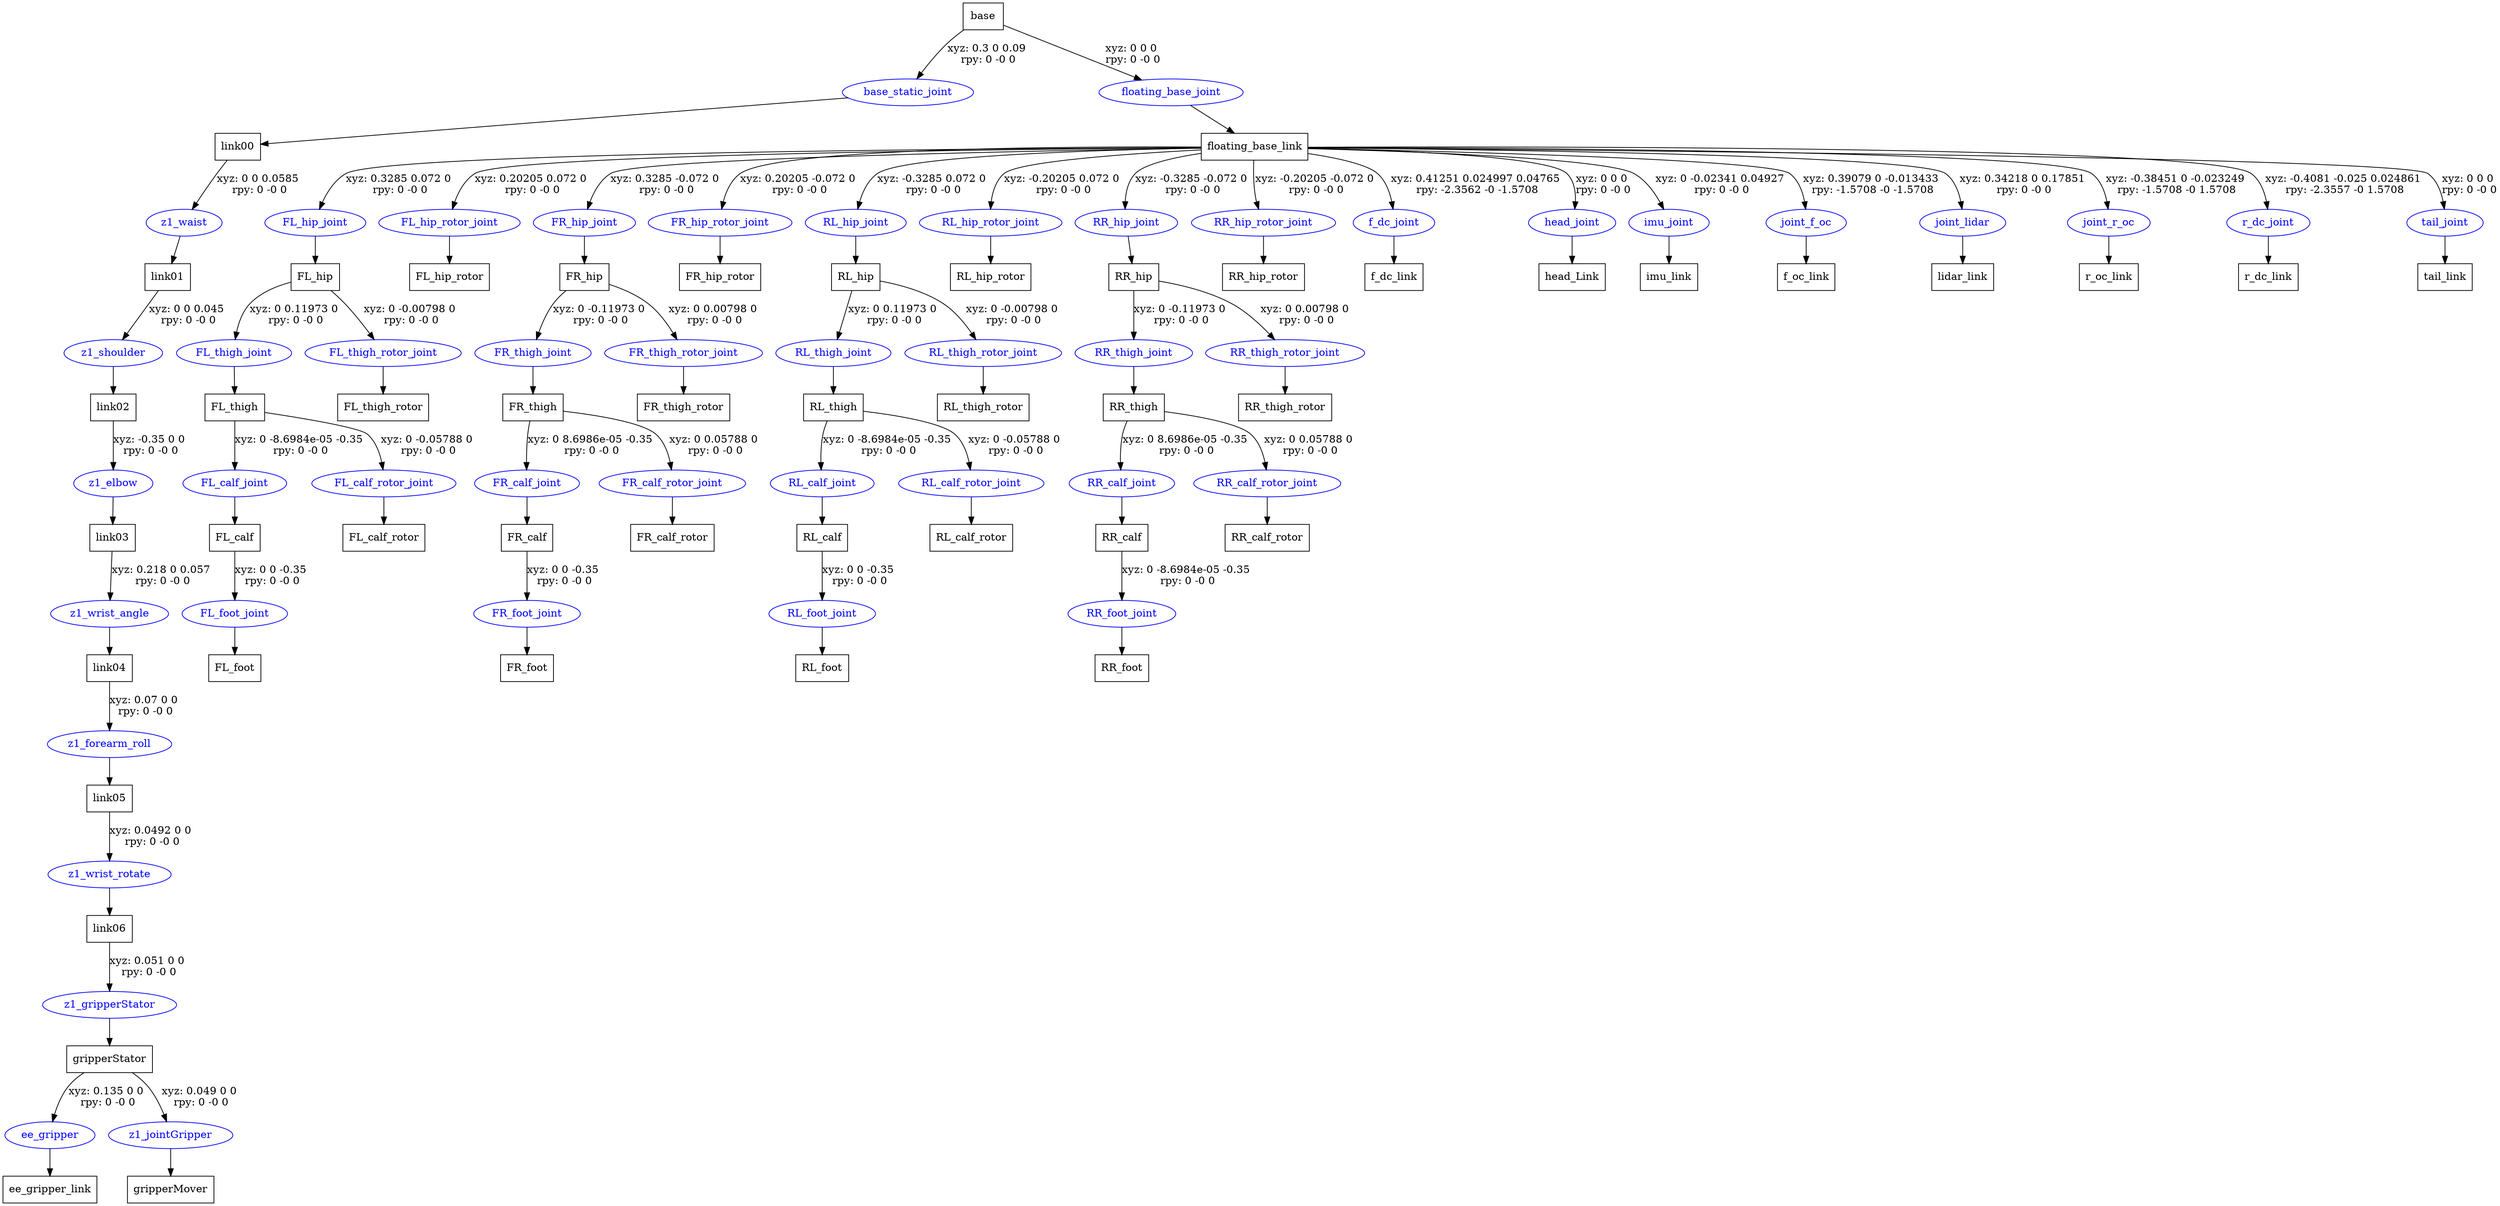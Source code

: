digraph G {
node [shape=box];
"base" [label="base"];
"link00" [label="link00"];
"link01" [label="link01"];
"link02" [label="link02"];
"link03" [label="link03"];
"link04" [label="link04"];
"link05" [label="link05"];
"link06" [label="link06"];
"gripperStator" [label="gripperStator"];
"ee_gripper_link" [label="ee_gripper_link"];
"gripperMover" [label="gripperMover"];
"floating_base_link" [label="floating_base_link"];
"FL_hip" [label="FL_hip"];
"FL_thigh" [label="FL_thigh"];
"FL_calf" [label="FL_calf"];
"FL_foot" [label="FL_foot"];
"FL_calf_rotor" [label="FL_calf_rotor"];
"FL_thigh_rotor" [label="FL_thigh_rotor"];
"FL_hip_rotor" [label="FL_hip_rotor"];
"FR_hip" [label="FR_hip"];
"FR_thigh" [label="FR_thigh"];
"FR_calf" [label="FR_calf"];
"FR_foot" [label="FR_foot"];
"FR_calf_rotor" [label="FR_calf_rotor"];
"FR_thigh_rotor" [label="FR_thigh_rotor"];
"FR_hip_rotor" [label="FR_hip_rotor"];
"RL_hip" [label="RL_hip"];
"RL_thigh" [label="RL_thigh"];
"RL_calf" [label="RL_calf"];
"RL_foot" [label="RL_foot"];
"RL_calf_rotor" [label="RL_calf_rotor"];
"RL_thigh_rotor" [label="RL_thigh_rotor"];
"RL_hip_rotor" [label="RL_hip_rotor"];
"RR_hip" [label="RR_hip"];
"RR_thigh" [label="RR_thigh"];
"RR_calf" [label="RR_calf"];
"RR_foot" [label="RR_foot"];
"RR_calf_rotor" [label="RR_calf_rotor"];
"RR_thigh_rotor" [label="RR_thigh_rotor"];
"RR_hip_rotor" [label="RR_hip_rotor"];
"f_dc_link" [label="f_dc_link"];
"head_Link" [label="head_Link"];
"imu_link" [label="imu_link"];
"f_oc_link" [label="f_oc_link"];
"lidar_link" [label="lidar_link"];
"r_oc_link" [label="r_oc_link"];
"r_dc_link" [label="r_dc_link"];
"tail_link" [label="tail_link"];
node [shape=ellipse, color=blue, fontcolor=blue];
"base" -> "base_static_joint" [label="xyz: 0.3 0 0.09 \nrpy: 0 -0 0"]
"base_static_joint" -> "link00"
"link00" -> "z1_waist" [label="xyz: 0 0 0.0585 \nrpy: 0 -0 0"]
"z1_waist" -> "link01"
"link01" -> "z1_shoulder" [label="xyz: 0 0 0.045 \nrpy: 0 -0 0"]
"z1_shoulder" -> "link02"
"link02" -> "z1_elbow" [label="xyz: -0.35 0 0 \nrpy: 0 -0 0"]
"z1_elbow" -> "link03"
"link03" -> "z1_wrist_angle" [label="xyz: 0.218 0 0.057 \nrpy: 0 -0 0"]
"z1_wrist_angle" -> "link04"
"link04" -> "z1_forearm_roll" [label="xyz: 0.07 0 0 \nrpy: 0 -0 0"]
"z1_forearm_roll" -> "link05"
"link05" -> "z1_wrist_rotate" [label="xyz: 0.0492 0 0 \nrpy: 0 -0 0"]
"z1_wrist_rotate" -> "link06"
"link06" -> "z1_gripperStator" [label="xyz: 0.051 0 0 \nrpy: 0 -0 0"]
"z1_gripperStator" -> "gripperStator"
"gripperStator" -> "ee_gripper" [label="xyz: 0.135 0 0 \nrpy: 0 -0 0"]
"ee_gripper" -> "ee_gripper_link"
"gripperStator" -> "z1_jointGripper" [label="xyz: 0.049 0 0 \nrpy: 0 -0 0"]
"z1_jointGripper" -> "gripperMover"
"base" -> "floating_base_joint" [label="xyz: 0 0 0 \nrpy: 0 -0 0"]
"floating_base_joint" -> "floating_base_link"
"floating_base_link" -> "FL_hip_joint" [label="xyz: 0.3285 0.072 0 \nrpy: 0 -0 0"]
"FL_hip_joint" -> "FL_hip"
"FL_hip" -> "FL_thigh_joint" [label="xyz: 0 0.11973 0 \nrpy: 0 -0 0"]
"FL_thigh_joint" -> "FL_thigh"
"FL_thigh" -> "FL_calf_joint" [label="xyz: 0 -8.6984e-05 -0.35 \nrpy: 0 -0 0"]
"FL_calf_joint" -> "FL_calf"
"FL_calf" -> "FL_foot_joint" [label="xyz: 0 0 -0.35 \nrpy: 0 -0 0"]
"FL_foot_joint" -> "FL_foot"
"FL_thigh" -> "FL_calf_rotor_joint" [label="xyz: 0 -0.05788 0 \nrpy: 0 -0 0"]
"FL_calf_rotor_joint" -> "FL_calf_rotor"
"FL_hip" -> "FL_thigh_rotor_joint" [label="xyz: 0 -0.00798 0 \nrpy: 0 -0 0"]
"FL_thigh_rotor_joint" -> "FL_thigh_rotor"
"floating_base_link" -> "FL_hip_rotor_joint" [label="xyz: 0.20205 0.072 0 \nrpy: 0 -0 0"]
"FL_hip_rotor_joint" -> "FL_hip_rotor"
"floating_base_link" -> "FR_hip_joint" [label="xyz: 0.3285 -0.072 0 \nrpy: 0 -0 0"]
"FR_hip_joint" -> "FR_hip"
"FR_hip" -> "FR_thigh_joint" [label="xyz: 0 -0.11973 0 \nrpy: 0 -0 0"]
"FR_thigh_joint" -> "FR_thigh"
"FR_thigh" -> "FR_calf_joint" [label="xyz: 0 8.6986e-05 -0.35 \nrpy: 0 -0 0"]
"FR_calf_joint" -> "FR_calf"
"FR_calf" -> "FR_foot_joint" [label="xyz: 0 0 -0.35 \nrpy: 0 -0 0"]
"FR_foot_joint" -> "FR_foot"
"FR_thigh" -> "FR_calf_rotor_joint" [label="xyz: 0 0.05788 0 \nrpy: 0 -0 0"]
"FR_calf_rotor_joint" -> "FR_calf_rotor"
"FR_hip" -> "FR_thigh_rotor_joint" [label="xyz: 0 0.00798 0 \nrpy: 0 -0 0"]
"FR_thigh_rotor_joint" -> "FR_thigh_rotor"
"floating_base_link" -> "FR_hip_rotor_joint" [label="xyz: 0.20205 -0.072 0 \nrpy: 0 -0 0"]
"FR_hip_rotor_joint" -> "FR_hip_rotor"
"floating_base_link" -> "RL_hip_joint" [label="xyz: -0.3285 0.072 0 \nrpy: 0 -0 0"]
"RL_hip_joint" -> "RL_hip"
"RL_hip" -> "RL_thigh_joint" [label="xyz: 0 0.11973 0 \nrpy: 0 -0 0"]
"RL_thigh_joint" -> "RL_thigh"
"RL_thigh" -> "RL_calf_joint" [label="xyz: 0 -8.6984e-05 -0.35 \nrpy: 0 -0 0"]
"RL_calf_joint" -> "RL_calf"
"RL_calf" -> "RL_foot_joint" [label="xyz: 0 0 -0.35 \nrpy: 0 -0 0"]
"RL_foot_joint" -> "RL_foot"
"RL_thigh" -> "RL_calf_rotor_joint" [label="xyz: 0 -0.05788 0 \nrpy: 0 -0 0"]
"RL_calf_rotor_joint" -> "RL_calf_rotor"
"RL_hip" -> "RL_thigh_rotor_joint" [label="xyz: 0 -0.00798 0 \nrpy: 0 -0 0"]
"RL_thigh_rotor_joint" -> "RL_thigh_rotor"
"floating_base_link" -> "RL_hip_rotor_joint" [label="xyz: -0.20205 0.072 0 \nrpy: 0 -0 0"]
"RL_hip_rotor_joint" -> "RL_hip_rotor"
"floating_base_link" -> "RR_hip_joint" [label="xyz: -0.3285 -0.072 0 \nrpy: 0 -0 0"]
"RR_hip_joint" -> "RR_hip"
"RR_hip" -> "RR_thigh_joint" [label="xyz: 0 -0.11973 0 \nrpy: 0 -0 0"]
"RR_thigh_joint" -> "RR_thigh"
"RR_thigh" -> "RR_calf_joint" [label="xyz: 0 8.6986e-05 -0.35 \nrpy: 0 -0 0"]
"RR_calf_joint" -> "RR_calf"
"RR_calf" -> "RR_foot_joint" [label="xyz: 0 -8.6984e-05 -0.35 \nrpy: 0 -0 0"]
"RR_foot_joint" -> "RR_foot"
"RR_thigh" -> "RR_calf_rotor_joint" [label="xyz: 0 0.05788 0 \nrpy: 0 -0 0"]
"RR_calf_rotor_joint" -> "RR_calf_rotor"
"RR_hip" -> "RR_thigh_rotor_joint" [label="xyz: 0 0.00798 0 \nrpy: 0 -0 0"]
"RR_thigh_rotor_joint" -> "RR_thigh_rotor"
"floating_base_link" -> "RR_hip_rotor_joint" [label="xyz: -0.20205 -0.072 0 \nrpy: 0 -0 0"]
"RR_hip_rotor_joint" -> "RR_hip_rotor"
"floating_base_link" -> "f_dc_joint" [label="xyz: 0.41251 0.024997 0.04765 \nrpy: -2.3562 -0 -1.5708"]
"f_dc_joint" -> "f_dc_link"
"floating_base_link" -> "head_joint" [label="xyz: 0 0 0 \nrpy: 0 -0 0"]
"head_joint" -> "head_Link"
"floating_base_link" -> "imu_joint" [label="xyz: 0 -0.02341 0.04927 \nrpy: 0 -0 0"]
"imu_joint" -> "imu_link"
"floating_base_link" -> "joint_f_oc" [label="xyz: 0.39079 0 -0.013433 \nrpy: -1.5708 -0 -1.5708"]
"joint_f_oc" -> "f_oc_link"
"floating_base_link" -> "joint_lidar" [label="xyz: 0.34218 0 0.17851 \nrpy: 0 -0 0"]
"joint_lidar" -> "lidar_link"
"floating_base_link" -> "joint_r_oc" [label="xyz: -0.38451 0 -0.023249 \nrpy: -1.5708 -0 1.5708"]
"joint_r_oc" -> "r_oc_link"
"floating_base_link" -> "r_dc_joint" [label="xyz: -0.4081 -0.025 0.024861 \nrpy: -2.3557 -0 1.5708"]
"r_dc_joint" -> "r_dc_link"
"floating_base_link" -> "tail_joint" [label="xyz: 0 0 0 \nrpy: 0 -0 0"]
"tail_joint" -> "tail_link"
}
